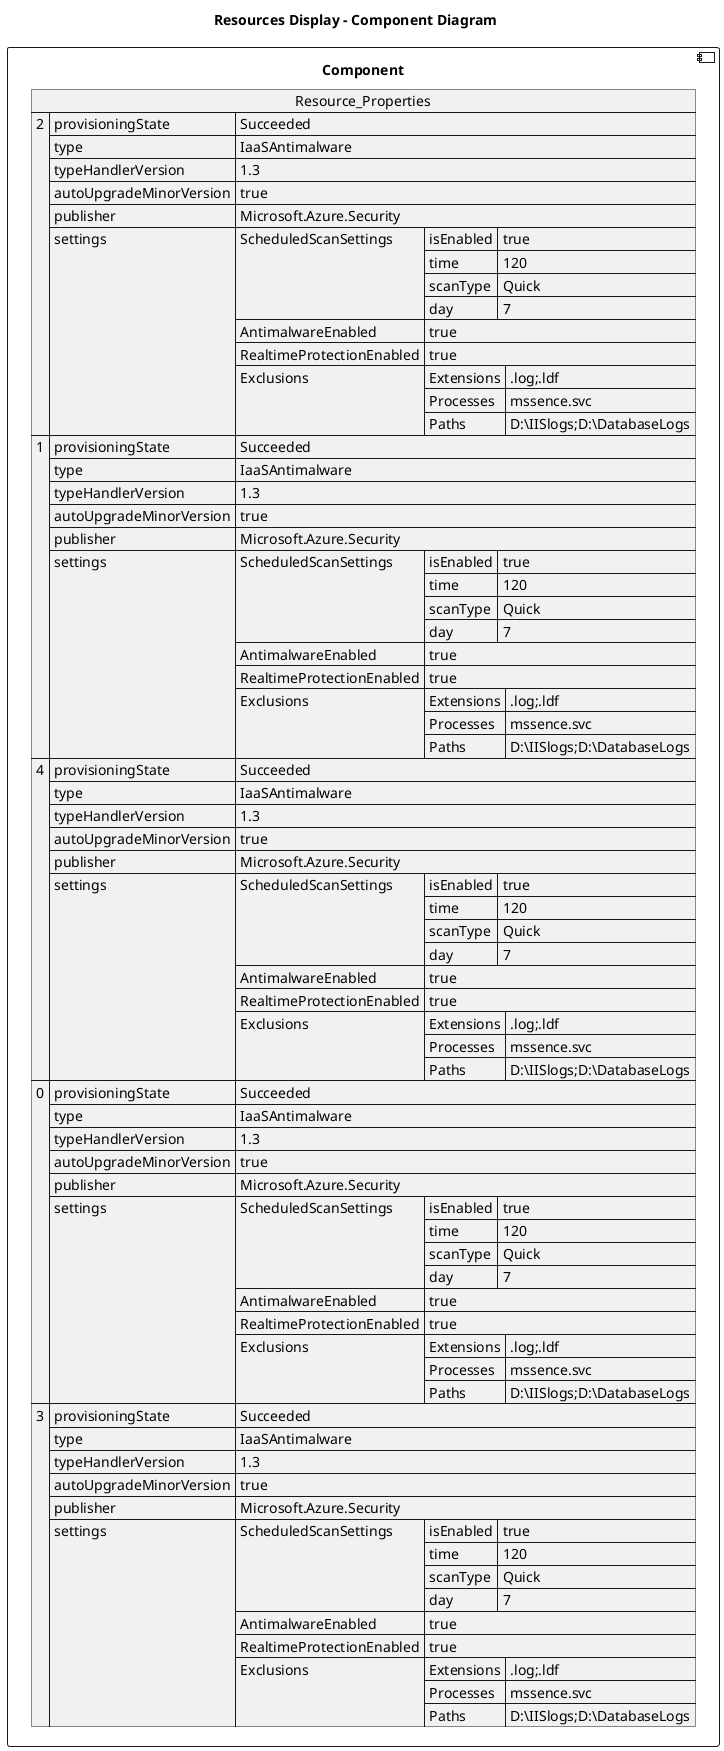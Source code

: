 @startuml

title Resources Display - Component Diagram

component Component {

json  Resource_Properties {
  "2": {
    "provisioningState": "Succeeded",
    "type": "IaaSAntimalware",
    "typeHandlerVersion": "1.3",
    "autoUpgradeMinorVersion": true,
    "publisher": "Microsoft.Azure.Security",
    "settings": {
      "ScheduledScanSettings": {
        "isEnabled": "true",
        "time": "120",
        "scanType": "Quick",
        "day": "7"
      },
      "AntimalwareEnabled": true,
      "RealtimeProtectionEnabled": "true",
      "Exclusions": {
        "Extensions": ".log;.ldf",
        "Processes": "mssence.svc",
        "Paths": "D:\\IISlogs;D:\\DatabaseLogs"
      }
    }
  },
  "1": {
    "provisioningState": "Succeeded",
    "type": "IaaSAntimalware",
    "typeHandlerVersion": "1.3",
    "autoUpgradeMinorVersion": true,
    "publisher": "Microsoft.Azure.Security",
    "settings": {
      "ScheduledScanSettings": {
        "isEnabled": "true",
        "time": "120",
        "scanType": "Quick",
        "day": "7"
      },
      "AntimalwareEnabled": true,
      "RealtimeProtectionEnabled": "true",
      "Exclusions": {
        "Extensions": ".log;.ldf",
        "Processes": "mssence.svc",
        "Paths": "D:\\IISlogs;D:\\DatabaseLogs"
      }
    }
  },
  "4": {
    "provisioningState": "Succeeded",
    "type": "IaaSAntimalware",
    "typeHandlerVersion": "1.3",
    "autoUpgradeMinorVersion": true,
    "publisher": "Microsoft.Azure.Security",
    "settings": {
      "ScheduledScanSettings": {
        "isEnabled": "true",
        "time": "120",
        "scanType": "Quick",
        "day": "7"
      },
      "AntimalwareEnabled": true,
      "RealtimeProtectionEnabled": "true",
      "Exclusions": {
        "Extensions": ".log;.ldf",
        "Processes": "mssence.svc",
        "Paths": "D:\\IISlogs;D:\\DatabaseLogs"
      }
    }
  },
  "0": {
    "provisioningState": "Succeeded",
    "type": "IaaSAntimalware",
    "typeHandlerVersion": "1.3",
    "autoUpgradeMinorVersion": true,
    "publisher": "Microsoft.Azure.Security",
    "settings": {
      "ScheduledScanSettings": {
        "isEnabled": "true",
        "time": "120",
        "scanType": "Quick",
        "day": "7"
      },
      "AntimalwareEnabled": true,
      "RealtimeProtectionEnabled": "true",
      "Exclusions": {
        "Extensions": ".log;.ldf",
        "Processes": "mssence.svc",
        "Paths": "D:\\IISlogs;D:\\DatabaseLogs"
      }
    }
  },
  "3": {
    "provisioningState": "Succeeded",
    "type": "IaaSAntimalware",
    "typeHandlerVersion": "1.3",
    "autoUpgradeMinorVersion": true,
    "publisher": "Microsoft.Azure.Security",
    "settings": {
      "ScheduledScanSettings": {
        "isEnabled": "true",
        "time": "120",
        "scanType": "Quick",
        "day": "7"
      },
      "AntimalwareEnabled": true,
      "RealtimeProtectionEnabled": "true",
      "Exclusions": {
        "Extensions": ".log;.ldf",
        "Processes": "mssence.svc",
        "Paths": "D:\\IISlogs;D:\\DatabaseLogs"
      }
    }
  }
}
}
@enduml
